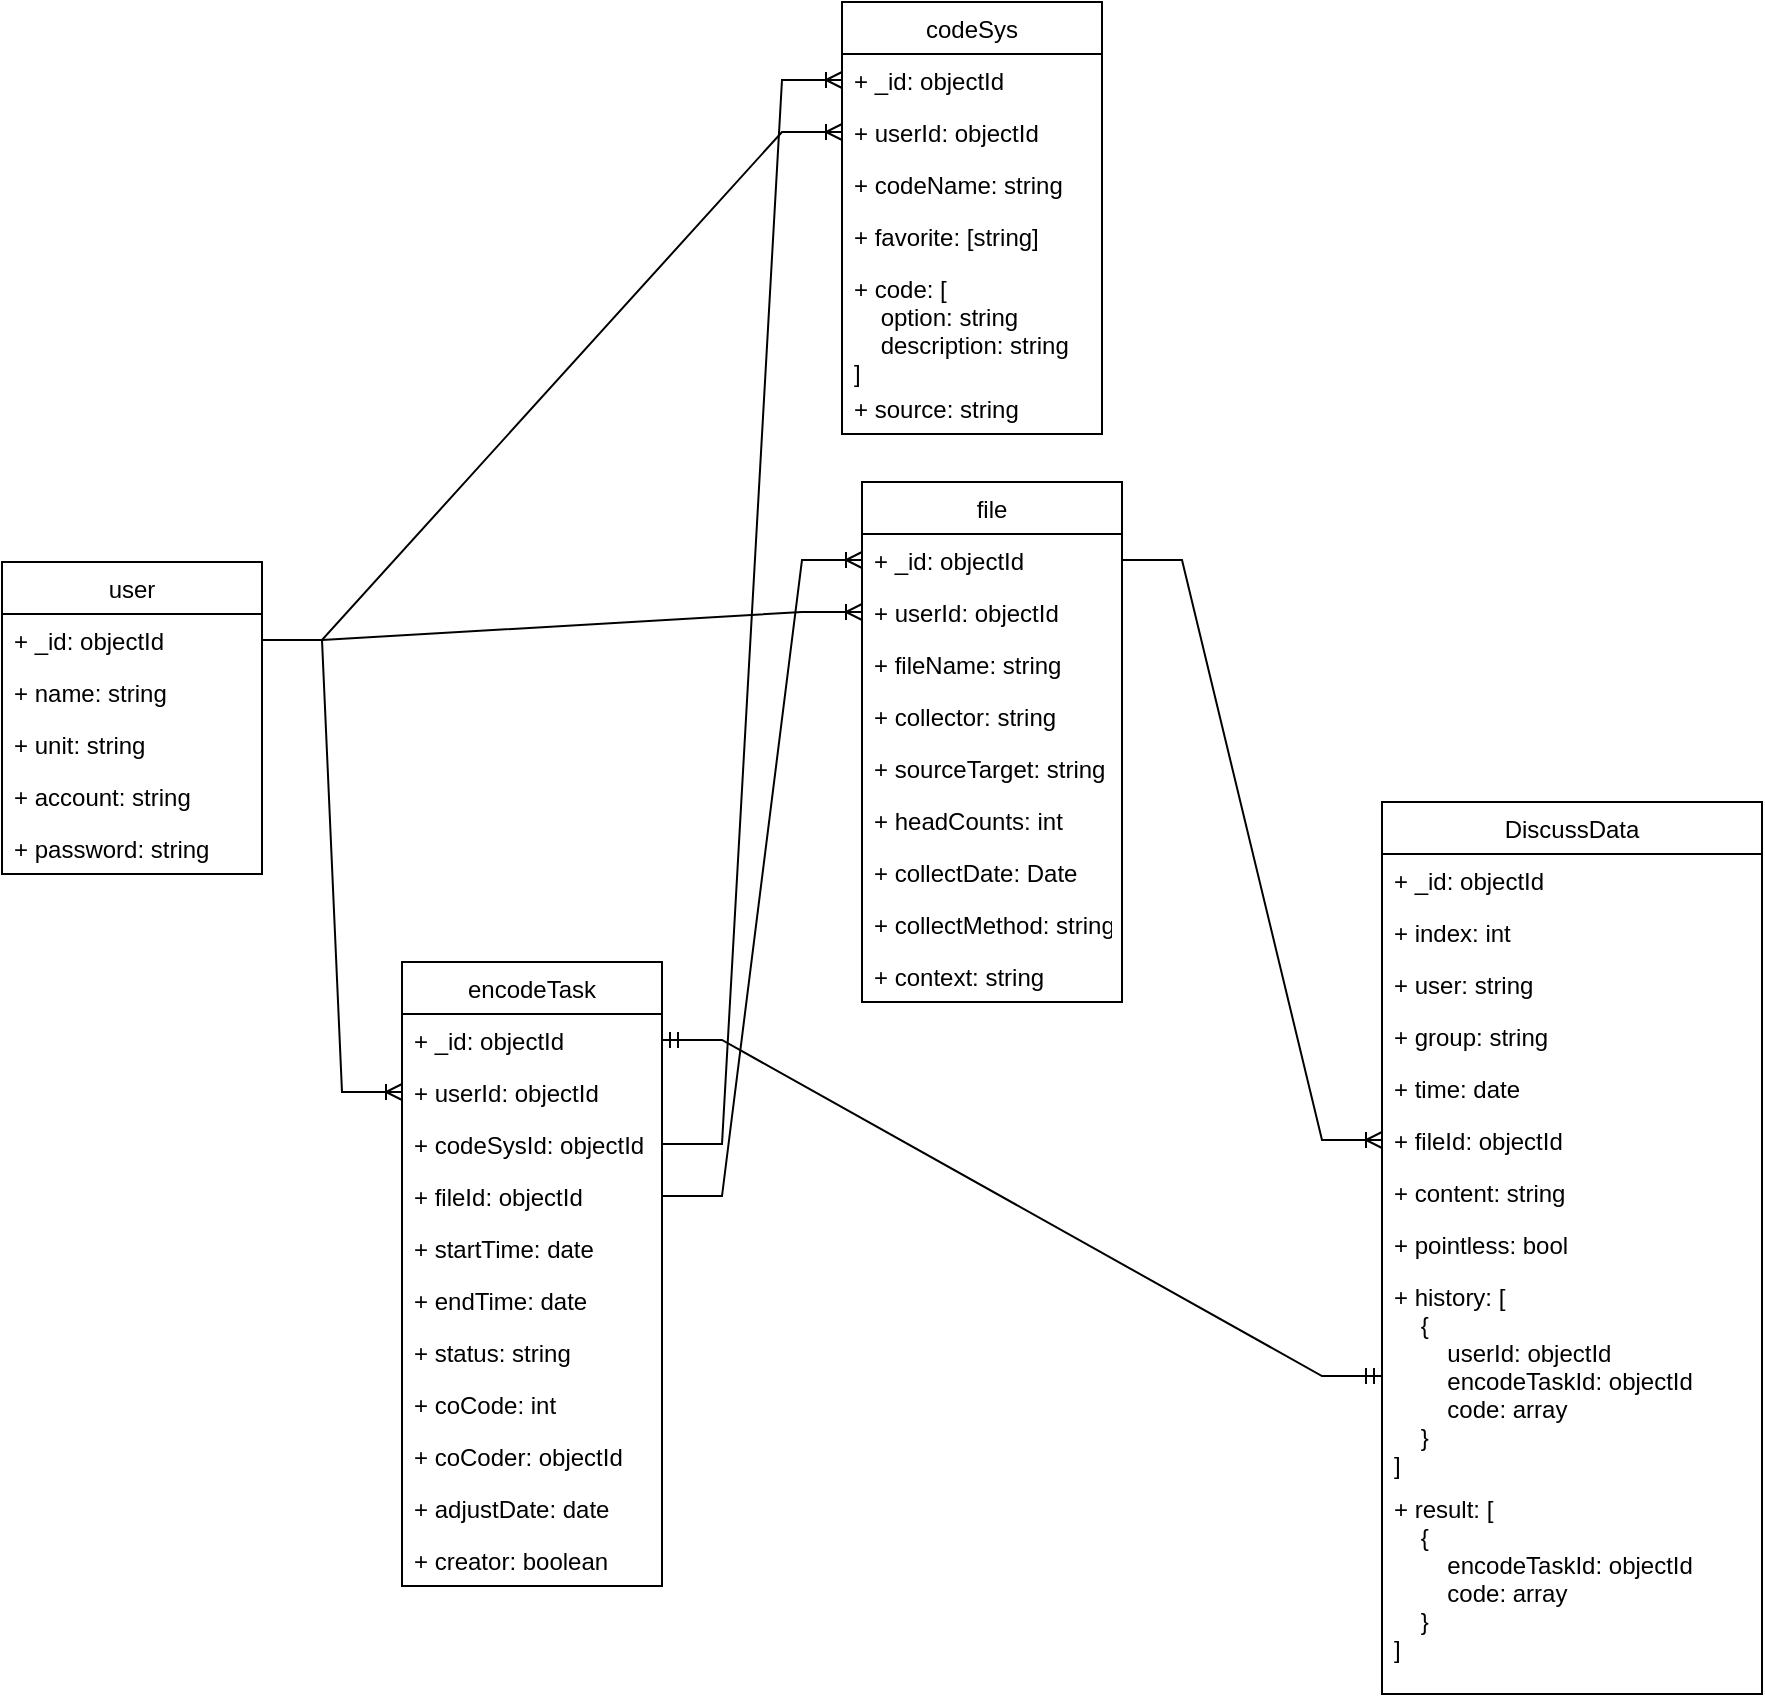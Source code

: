 <mxfile version="18.1.3" type="device"><diagram id="9LtvtnK_vuD1qdR1Dt2F" name="Page-1"><mxGraphModel dx="765" dy="1941" grid="1" gridSize="10" guides="1" tooltips="1" connect="1" arrows="1" fold="1" page="1" pageScale="1" pageWidth="1200" pageHeight="1600" math="0" shadow="0"><root><mxCell id="0"/><mxCell id="1" parent="0"/><mxCell id="lstrB5G8pz6xByOhNZ_a-1" value="user" style="swimlane;fontStyle=0;childLayout=stackLayout;horizontal=1;startSize=26;fillColor=none;horizontalStack=0;resizeParent=1;resizeParentMax=0;resizeLast=0;collapsible=1;marginBottom=0;" parent="1" vertex="1"><mxGeometry x="170" y="-360" width="130" height="156" as="geometry"><mxRectangle x="170" y="-360" width="60" height="26" as="alternateBounds"/></mxGeometry></mxCell><mxCell id="ur15PfgtXICbPJW2Xm9g-8" value="+ _id: objectId" style="text;strokeColor=none;fillColor=none;align=left;verticalAlign=top;spacingLeft=4;spacingRight=4;overflow=hidden;rotatable=0;points=[[0,0.5],[1,0.5]];portConstraint=eastwest;" parent="lstrB5G8pz6xByOhNZ_a-1" vertex="1"><mxGeometry y="26" width="130" height="26" as="geometry"/></mxCell><mxCell id="lstrB5G8pz6xByOhNZ_a-2" value="+ name: string" style="text;strokeColor=none;fillColor=none;align=left;verticalAlign=top;spacingLeft=4;spacingRight=4;overflow=hidden;rotatable=0;points=[[0,0.5],[1,0.5]];portConstraint=eastwest;" parent="lstrB5G8pz6xByOhNZ_a-1" vertex="1"><mxGeometry y="52" width="130" height="26" as="geometry"/></mxCell><mxCell id="lstrB5G8pz6xByOhNZ_a-6" value="+ unit: string" style="text;strokeColor=none;fillColor=none;align=left;verticalAlign=top;spacingLeft=4;spacingRight=4;overflow=hidden;rotatable=0;points=[[0,0.5],[1,0.5]];portConstraint=eastwest;" parent="lstrB5G8pz6xByOhNZ_a-1" vertex="1"><mxGeometry y="78" width="130" height="26" as="geometry"/></mxCell><mxCell id="lstrB5G8pz6xByOhNZ_a-3" value="+ account: string" style="text;strokeColor=none;fillColor=none;align=left;verticalAlign=top;spacingLeft=4;spacingRight=4;overflow=hidden;rotatable=0;points=[[0,0.5],[1,0.5]];portConstraint=eastwest;" parent="lstrB5G8pz6xByOhNZ_a-1" vertex="1"><mxGeometry y="104" width="130" height="26" as="geometry"/></mxCell><mxCell id="lstrB5G8pz6xByOhNZ_a-5" value="+ password: string" style="text;strokeColor=none;fillColor=none;align=left;verticalAlign=top;spacingLeft=4;spacingRight=4;overflow=hidden;rotatable=0;points=[[0,0.5],[1,0.5]];portConstraint=eastwest;" parent="lstrB5G8pz6xByOhNZ_a-1" vertex="1"><mxGeometry y="130" width="130" height="26" as="geometry"/></mxCell><mxCell id="lstrB5G8pz6xByOhNZ_a-7" value="file" style="swimlane;fontStyle=0;childLayout=stackLayout;horizontal=1;startSize=26;fillColor=none;horizontalStack=0;resizeParent=1;resizeParentMax=0;resizeLast=0;collapsible=1;marginBottom=0;" parent="1" vertex="1"><mxGeometry x="600" y="-400" width="130" height="260" as="geometry"><mxRectangle x="170" y="-360" width="60" height="26" as="alternateBounds"/></mxGeometry></mxCell><mxCell id="ur15PfgtXICbPJW2Xm9g-9" value="+ _id: objectId" style="text;strokeColor=none;fillColor=none;align=left;verticalAlign=top;spacingLeft=4;spacingRight=4;overflow=hidden;rotatable=0;points=[[0,0.5],[1,0.5]];portConstraint=eastwest;" parent="lstrB5G8pz6xByOhNZ_a-7" vertex="1"><mxGeometry y="26" width="130" height="26" as="geometry"/></mxCell><mxCell id="lstrB5G8pz6xByOhNZ_a-8" value="+ userId: objectId" style="text;strokeColor=none;fillColor=none;align=left;verticalAlign=top;spacingLeft=4;spacingRight=4;overflow=hidden;rotatable=0;points=[[0,0.5],[1,0.5]];portConstraint=eastwest;" parent="lstrB5G8pz6xByOhNZ_a-7" vertex="1"><mxGeometry y="52" width="130" height="26" as="geometry"/></mxCell><mxCell id="lstrB5G8pz6xByOhNZ_a-9" value="+ fileName: string" style="text;strokeColor=none;fillColor=none;align=left;verticalAlign=top;spacingLeft=4;spacingRight=4;overflow=hidden;rotatable=0;points=[[0,0.5],[1,0.5]];portConstraint=eastwest;" parent="lstrB5G8pz6xByOhNZ_a-7" vertex="1"><mxGeometry y="78" width="130" height="26" as="geometry"/></mxCell><mxCell id="lstrB5G8pz6xByOhNZ_a-10" value="+ collector: string" style="text;strokeColor=none;fillColor=none;align=left;verticalAlign=top;spacingLeft=4;spacingRight=4;overflow=hidden;rotatable=0;points=[[0,0.5],[1,0.5]];portConstraint=eastwest;" parent="lstrB5G8pz6xByOhNZ_a-7" vertex="1"><mxGeometry y="104" width="130" height="26" as="geometry"/></mxCell><mxCell id="lstrB5G8pz6xByOhNZ_a-11" value="+ sourceTarget: string" style="text;strokeColor=none;fillColor=none;align=left;verticalAlign=top;spacingLeft=4;spacingRight=4;overflow=hidden;rotatable=0;points=[[0,0.5],[1,0.5]];portConstraint=eastwest;" parent="lstrB5G8pz6xByOhNZ_a-7" vertex="1"><mxGeometry y="130" width="130" height="26" as="geometry"/></mxCell><mxCell id="lstrB5G8pz6xByOhNZ_a-13" value="+ headCounts: int" style="text;strokeColor=none;fillColor=none;align=left;verticalAlign=top;spacingLeft=4;spacingRight=4;overflow=hidden;rotatable=0;points=[[0,0.5],[1,0.5]];portConstraint=eastwest;" parent="lstrB5G8pz6xByOhNZ_a-7" vertex="1"><mxGeometry y="156" width="130" height="26" as="geometry"/></mxCell><mxCell id="lstrB5G8pz6xByOhNZ_a-14" value="+ collectDate: Date" style="text;strokeColor=none;fillColor=none;align=left;verticalAlign=top;spacingLeft=4;spacingRight=4;overflow=hidden;rotatable=0;points=[[0,0.5],[1,0.5]];portConstraint=eastwest;" parent="lstrB5G8pz6xByOhNZ_a-7" vertex="1"><mxGeometry y="182" width="130" height="26" as="geometry"/></mxCell><mxCell id="lstrB5G8pz6xByOhNZ_a-15" value="+ collectMethod: string" style="text;strokeColor=none;fillColor=none;align=left;verticalAlign=top;spacingLeft=4;spacingRight=4;overflow=hidden;rotatable=0;points=[[0,0.5],[1,0.5]];portConstraint=eastwest;" parent="lstrB5G8pz6xByOhNZ_a-7" vertex="1"><mxGeometry y="208" width="130" height="26" as="geometry"/></mxCell><mxCell id="lstrB5G8pz6xByOhNZ_a-16" value="+ context: string" style="text;strokeColor=none;fillColor=none;align=left;verticalAlign=top;spacingLeft=4;spacingRight=4;overflow=hidden;rotatable=0;points=[[0,0.5],[1,0.5]];portConstraint=eastwest;" parent="lstrB5G8pz6xByOhNZ_a-7" vertex="1"><mxGeometry y="234" width="130" height="26" as="geometry"/></mxCell><mxCell id="ur15PfgtXICbPJW2Xm9g-2" value="" style="edgeStyle=entityRelationEdgeStyle;fontSize=12;html=1;endArrow=ERoneToMany;rounded=0;exitX=1;exitY=0.5;exitDx=0;exitDy=0;entryX=0;entryY=0.5;entryDx=0;entryDy=0;" parent="1" source="ur15PfgtXICbPJW2Xm9g-8" target="lstrB5G8pz6xByOhNZ_a-8" edge="1"><mxGeometry width="100" height="100" relative="1" as="geometry"><mxPoint x="290" y="-140" as="sourcePoint"/><mxPoint x="410" y="-260" as="targetPoint"/></mxGeometry></mxCell><mxCell id="ur15PfgtXICbPJW2Xm9g-10" value="codeSys" style="swimlane;fontStyle=0;childLayout=stackLayout;horizontal=1;startSize=26;fillColor=none;horizontalStack=0;resizeParent=1;resizeParentMax=0;resizeLast=0;collapsible=1;marginBottom=0;" parent="1" vertex="1"><mxGeometry x="590" y="-640" width="130" height="216" as="geometry"><mxRectangle x="170" y="-360" width="60" height="26" as="alternateBounds"/></mxGeometry></mxCell><mxCell id="ur15PfgtXICbPJW2Xm9g-11" value="+ _id: objectId" style="text;strokeColor=none;fillColor=none;align=left;verticalAlign=top;spacingLeft=4;spacingRight=4;overflow=hidden;rotatable=0;points=[[0,0.5],[1,0.5]];portConstraint=eastwest;" parent="ur15PfgtXICbPJW2Xm9g-10" vertex="1"><mxGeometry y="26" width="130" height="26" as="geometry"/></mxCell><mxCell id="ur15PfgtXICbPJW2Xm9g-12" value="+ userId: objectId" style="text;strokeColor=none;fillColor=none;align=left;verticalAlign=top;spacingLeft=4;spacingRight=4;overflow=hidden;rotatable=0;points=[[0,0.5],[1,0.5]];portConstraint=eastwest;" parent="ur15PfgtXICbPJW2Xm9g-10" vertex="1"><mxGeometry y="52" width="130" height="26" as="geometry"/></mxCell><mxCell id="ur15PfgtXICbPJW2Xm9g-13" value="+ codeName: string" style="text;strokeColor=none;fillColor=none;align=left;verticalAlign=top;spacingLeft=4;spacingRight=4;overflow=hidden;rotatable=0;points=[[0,0.5],[1,0.5]];portConstraint=eastwest;" parent="ur15PfgtXICbPJW2Xm9g-10" vertex="1"><mxGeometry y="78" width="130" height="26" as="geometry"/></mxCell><mxCell id="ur15PfgtXICbPJW2Xm9g-14" value="+ favorite: [string]" style="text;strokeColor=none;fillColor=none;align=left;verticalAlign=top;spacingLeft=4;spacingRight=4;overflow=hidden;rotatable=0;points=[[0,0.5],[1,0.5]];portConstraint=eastwest;" parent="ur15PfgtXICbPJW2Xm9g-10" vertex="1"><mxGeometry y="104" width="130" height="26" as="geometry"/></mxCell><mxCell id="ur15PfgtXICbPJW2Xm9g-15" value="+ code: [&#10;    option: string&#10;    description: string&#10;]" style="text;strokeColor=none;fillColor=none;align=left;verticalAlign=top;spacingLeft=4;spacingRight=4;overflow=hidden;rotatable=0;points=[[0,0.5],[1,0.5]];portConstraint=eastwest;" parent="ur15PfgtXICbPJW2Xm9g-10" vertex="1"><mxGeometry y="130" width="130" height="60" as="geometry"/></mxCell><mxCell id="ur15PfgtXICbPJW2Xm9g-16" value="+ source: string" style="text;strokeColor=none;fillColor=none;align=left;verticalAlign=top;spacingLeft=4;spacingRight=4;overflow=hidden;rotatable=0;points=[[0,0.5],[1,0.5]];portConstraint=eastwest;" parent="ur15PfgtXICbPJW2Xm9g-10" vertex="1"><mxGeometry y="190" width="130" height="26" as="geometry"/></mxCell><mxCell id="ur15PfgtXICbPJW2Xm9g-21" value="" style="edgeStyle=entityRelationEdgeStyle;fontSize=12;html=1;endArrow=ERoneToMany;rounded=0;exitX=1;exitY=0.5;exitDx=0;exitDy=0;entryX=0;entryY=0.5;entryDx=0;entryDy=0;" parent="1" source="ur15PfgtXICbPJW2Xm9g-8" target="ur15PfgtXICbPJW2Xm9g-12" edge="1"><mxGeometry width="100" height="100" relative="1" as="geometry"><mxPoint x="310" y="-311.0" as="sourcePoint"/><mxPoint x="370" y="-450" as="targetPoint"/></mxGeometry></mxCell><mxCell id="SkZlb1zQegsPxp5bSkNd-1" value="encodeTask" style="swimlane;fontStyle=0;childLayout=stackLayout;horizontal=1;startSize=26;fillColor=none;horizontalStack=0;resizeParent=1;resizeParentMax=0;resizeLast=0;collapsible=1;marginBottom=0;" parent="1" vertex="1"><mxGeometry x="370" y="-160" width="130" height="312" as="geometry"><mxRectangle x="360" y="-240" width="60" height="26" as="alternateBounds"/></mxGeometry></mxCell><mxCell id="SkZlb1zQegsPxp5bSkNd-2" value="+ _id: objectId" style="text;strokeColor=none;fillColor=none;align=left;verticalAlign=top;spacingLeft=4;spacingRight=4;overflow=hidden;rotatable=0;points=[[0,0.5],[1,0.5]];portConstraint=eastwest;" parent="SkZlb1zQegsPxp5bSkNd-1" vertex="1"><mxGeometry y="26" width="130" height="26" as="geometry"/></mxCell><mxCell id="SkZlb1zQegsPxp5bSkNd-3" value="+ userId: objectId" style="text;strokeColor=none;fillColor=none;align=left;verticalAlign=top;spacingLeft=4;spacingRight=4;overflow=hidden;rotatable=0;points=[[0,0.5],[1,0.5]];portConstraint=eastwest;" parent="SkZlb1zQegsPxp5bSkNd-1" vertex="1"><mxGeometry y="52" width="130" height="26" as="geometry"/></mxCell><mxCell id="wevNexDNTHu1LZIKQSSb-1" value="+ codeSysId: objectId" style="text;strokeColor=none;fillColor=none;align=left;verticalAlign=top;spacingLeft=4;spacingRight=4;overflow=hidden;rotatable=0;points=[[0,0.5],[1,0.5]];portConstraint=eastwest;" parent="SkZlb1zQegsPxp5bSkNd-1" vertex="1"><mxGeometry y="78" width="130" height="26" as="geometry"/></mxCell><mxCell id="SkZlb1zQegsPxp5bSkNd-4" value="+ fileId: objectId" style="text;strokeColor=none;fillColor=none;align=left;verticalAlign=top;spacingLeft=4;spacingRight=4;overflow=hidden;rotatable=0;points=[[0,0.5],[1,0.5]];portConstraint=eastwest;" parent="SkZlb1zQegsPxp5bSkNd-1" vertex="1"><mxGeometry y="104" width="130" height="26" as="geometry"/></mxCell><mxCell id="SkZlb1zQegsPxp5bSkNd-10" value="+ startTime: date" style="text;strokeColor=none;fillColor=none;align=left;verticalAlign=top;spacingLeft=4;spacingRight=4;overflow=hidden;rotatable=0;points=[[0,0.5],[1,0.5]];portConstraint=eastwest;" parent="SkZlb1zQegsPxp5bSkNd-1" vertex="1"><mxGeometry y="130" width="130" height="26" as="geometry"/></mxCell><mxCell id="SkZlb1zQegsPxp5bSkNd-11" value="+ endTime: date" style="text;strokeColor=none;fillColor=none;align=left;verticalAlign=top;spacingLeft=4;spacingRight=4;overflow=hidden;rotatable=0;points=[[0,0.5],[1,0.5]];portConstraint=eastwest;" parent="SkZlb1zQegsPxp5bSkNd-1" vertex="1"><mxGeometry y="156" width="130" height="26" as="geometry"/></mxCell><mxCell id="SkZlb1zQegsPxp5bSkNd-28" value="+ status: string" style="text;strokeColor=none;fillColor=none;align=left;verticalAlign=top;spacingLeft=4;spacingRight=4;overflow=hidden;rotatable=0;points=[[0,0.5],[1,0.5]];portConstraint=eastwest;" parent="SkZlb1zQegsPxp5bSkNd-1" vertex="1"><mxGeometry y="182" width="130" height="26" as="geometry"/></mxCell><mxCell id="SkZlb1zQegsPxp5bSkNd-29" value="+ coCode: int" style="text;strokeColor=none;fillColor=none;align=left;verticalAlign=top;spacingLeft=4;spacingRight=4;overflow=hidden;rotatable=0;points=[[0,0.5],[1,0.5]];portConstraint=eastwest;" parent="SkZlb1zQegsPxp5bSkNd-1" vertex="1"><mxGeometry y="208" width="130" height="26" as="geometry"/></mxCell><mxCell id="1taZdCQGLQqZcJ6z1O_o-1" value="+ coCoder: objectId" style="text;strokeColor=none;fillColor=none;align=left;verticalAlign=top;spacingLeft=4;spacingRight=4;overflow=hidden;rotatable=0;points=[[0,0.5],[1,0.5]];portConstraint=eastwest;" parent="SkZlb1zQegsPxp5bSkNd-1" vertex="1"><mxGeometry y="234" width="130" height="26" as="geometry"/></mxCell><mxCell id="wevNexDNTHu1LZIKQSSb-6" value="+ adjustDate: date " style="text;strokeColor=none;fillColor=none;align=left;verticalAlign=top;spacingLeft=4;spacingRight=4;overflow=hidden;rotatable=0;points=[[0,0.5],[1,0.5]];portConstraint=eastwest;" parent="SkZlb1zQegsPxp5bSkNd-1" vertex="1"><mxGeometry y="260" width="130" height="26" as="geometry"/></mxCell><mxCell id="SkZlb1zQegsPxp5bSkNd-30" value="+ creator: boolean" style="text;strokeColor=none;fillColor=none;align=left;verticalAlign=top;spacingLeft=4;spacingRight=4;overflow=hidden;rotatable=0;points=[[0,0.5],[1,0.5]];portConstraint=eastwest;" parent="SkZlb1zQegsPxp5bSkNd-1" vertex="1"><mxGeometry y="286" width="130" height="26" as="geometry"/></mxCell><mxCell id="SkZlb1zQegsPxp5bSkNd-12" value="" style="edgeStyle=entityRelationEdgeStyle;fontSize=12;html=1;endArrow=ERoneToMany;rounded=0;entryX=0;entryY=0.5;entryDx=0;entryDy=0;exitX=1;exitY=0.5;exitDx=0;exitDy=0;" parent="1" source="ur15PfgtXICbPJW2Xm9g-8" target="SkZlb1zQegsPxp5bSkNd-3" edge="1"><mxGeometry width="100" height="100" relative="1" as="geometry"><mxPoint x="300" y="-185" as="sourcePoint"/><mxPoint x="430" y="-190.0" as="targetPoint"/></mxGeometry></mxCell><mxCell id="SkZlb1zQegsPxp5bSkNd-16" value="DiscussData" style="swimlane;fontStyle=0;childLayout=stackLayout;horizontal=1;startSize=26;fillColor=none;horizontalStack=0;resizeParent=1;resizeParentMax=0;resizeLast=0;collapsible=1;marginBottom=0;" parent="1" vertex="1"><mxGeometry x="860" y="-240" width="190" height="446" as="geometry"><mxRectangle x="170" y="-360" width="60" height="26" as="alternateBounds"/></mxGeometry></mxCell><mxCell id="SkZlb1zQegsPxp5bSkNd-17" value="+ _id: objectId" style="text;strokeColor=none;fillColor=none;align=left;verticalAlign=top;spacingLeft=4;spacingRight=4;overflow=hidden;rotatable=0;points=[[0,0.5],[1,0.5]];portConstraint=eastwest;" parent="SkZlb1zQegsPxp5bSkNd-16" vertex="1"><mxGeometry y="26" width="190" height="26" as="geometry"/></mxCell><mxCell id="EFw8Slf-ggNhz5L6OkqP-1" value="+ index: int" style="text;strokeColor=none;fillColor=none;align=left;verticalAlign=top;spacingLeft=4;spacingRight=4;overflow=hidden;rotatable=0;points=[[0,0.5],[1,0.5]];portConstraint=eastwest;" parent="SkZlb1zQegsPxp5bSkNd-16" vertex="1"><mxGeometry y="52" width="190" height="26" as="geometry"/></mxCell><mxCell id="EFw8Slf-ggNhz5L6OkqP-4" value="+ user: string" style="text;strokeColor=none;fillColor=none;align=left;verticalAlign=top;spacingLeft=4;spacingRight=4;overflow=hidden;rotatable=0;points=[[0,0.5],[1,0.5]];portConstraint=eastwest;" parent="SkZlb1zQegsPxp5bSkNd-16" vertex="1"><mxGeometry y="78" width="190" height="26" as="geometry"/></mxCell><mxCell id="EFw8Slf-ggNhz5L6OkqP-2" value="+ group: string" style="text;strokeColor=none;fillColor=none;align=left;verticalAlign=top;spacingLeft=4;spacingRight=4;overflow=hidden;rotatable=0;points=[[0,0.5],[1,0.5]];portConstraint=eastwest;" parent="SkZlb1zQegsPxp5bSkNd-16" vertex="1"><mxGeometry y="104" width="190" height="26" as="geometry"/></mxCell><mxCell id="EFw8Slf-ggNhz5L6OkqP-3" value="+ time: date" style="text;strokeColor=none;fillColor=none;align=left;verticalAlign=top;spacingLeft=4;spacingRight=4;overflow=hidden;rotatable=0;points=[[0,0.5],[1,0.5]];portConstraint=eastwest;" parent="SkZlb1zQegsPxp5bSkNd-16" vertex="1"><mxGeometry y="130" width="190" height="26" as="geometry"/></mxCell><mxCell id="SkZlb1zQegsPxp5bSkNd-18" value="+ fileId: objectId" style="text;strokeColor=none;fillColor=none;align=left;verticalAlign=top;spacingLeft=4;spacingRight=4;overflow=hidden;rotatable=0;points=[[0,0.5],[1,0.5]];portConstraint=eastwest;" parent="SkZlb1zQegsPxp5bSkNd-16" vertex="1"><mxGeometry y="156" width="190" height="26" as="geometry"/></mxCell><mxCell id="SkZlb1zQegsPxp5bSkNd-19" value="+ content: string" style="text;strokeColor=none;fillColor=none;align=left;verticalAlign=top;spacingLeft=4;spacingRight=4;overflow=hidden;rotatable=0;points=[[0,0.5],[1,0.5]];portConstraint=eastwest;" parent="SkZlb1zQegsPxp5bSkNd-16" vertex="1"><mxGeometry y="182" width="190" height="26" as="geometry"/></mxCell><mxCell id="7HLcxfJd_dSz_3G-qRso-1" value="+ pointless: bool" style="text;strokeColor=none;fillColor=none;align=left;verticalAlign=top;spacingLeft=4;spacingRight=4;overflow=hidden;rotatable=0;points=[[0,0.5],[1,0.5]];portConstraint=eastwest;" vertex="1" parent="SkZlb1zQegsPxp5bSkNd-16"><mxGeometry y="208" width="190" height="26" as="geometry"/></mxCell><mxCell id="SkZlb1zQegsPxp5bSkNd-27" value="+ history: [&#10;    {&#10;        userId: objectId&#10;        encodeTaskId: objectId&#10;        code: array&#10;    }&#10;]" style="text;strokeColor=none;fillColor=none;align=left;verticalAlign=top;spacingLeft=4;spacingRight=4;overflow=hidden;rotatable=0;points=[[0,0.5],[1,0.5]];portConstraint=eastwest;" parent="SkZlb1zQegsPxp5bSkNd-16" vertex="1"><mxGeometry y="234" width="190" height="106" as="geometry"/></mxCell><mxCell id="wevNexDNTHu1LZIKQSSb-7" value="+ result: [&#10;    {&#10;        encodeTaskId: objectId&#10;        code: array&#10;    }&#10;]" style="text;strokeColor=none;fillColor=none;align=left;verticalAlign=top;spacingLeft=4;spacingRight=4;overflow=hidden;rotatable=0;points=[[0,0.5],[1,0.5]];portConstraint=eastwest;" parent="SkZlb1zQegsPxp5bSkNd-16" vertex="1"><mxGeometry y="340" width="190" height="106" as="geometry"/></mxCell><mxCell id="SkZlb1zQegsPxp5bSkNd-31" value="" style="edgeStyle=entityRelationEdgeStyle;fontSize=12;html=1;endArrow=ERoneToMany;rounded=0;exitX=1;exitY=0.5;exitDx=0;exitDy=0;entryX=0;entryY=0.5;entryDx=0;entryDy=0;" parent="1" source="ur15PfgtXICbPJW2Xm9g-9" target="SkZlb1zQegsPxp5bSkNd-18" edge="1"><mxGeometry width="100" height="100" relative="1" as="geometry"><mxPoint x="750" y="-180" as="sourcePoint"/><mxPoint x="850" y="-280" as="targetPoint"/></mxGeometry></mxCell><mxCell id="SkZlb1zQegsPxp5bSkNd-32" value="" style="edgeStyle=entityRelationEdgeStyle;fontSize=12;html=1;endArrow=ERmandOne;startArrow=ERmandOne;rounded=0;entryX=0;entryY=0.5;entryDx=0;entryDy=0;" parent="1" source="SkZlb1zQegsPxp5bSkNd-2" target="SkZlb1zQegsPxp5bSkNd-27" edge="1"><mxGeometry width="100" height="100" relative="1" as="geometry"><mxPoint x="530" y="-90" as="sourcePoint"/><mxPoint x="690" y="-100" as="targetPoint"/></mxGeometry></mxCell><mxCell id="wevNexDNTHu1LZIKQSSb-3" value="" style="edgeStyle=entityRelationEdgeStyle;fontSize=12;html=1;endArrow=ERoneToMany;rounded=0;exitX=1;exitY=0.5;exitDx=0;exitDy=0;entryX=0;entryY=0.5;entryDx=0;entryDy=0;" parent="1" source="SkZlb1zQegsPxp5bSkNd-4" target="ur15PfgtXICbPJW2Xm9g-9" edge="1"><mxGeometry width="100" height="100" relative="1" as="geometry"><mxPoint x="310" y="-311.0" as="sourcePoint"/><mxPoint x="610.0" y="-325.0" as="targetPoint"/></mxGeometry></mxCell><mxCell id="wevNexDNTHu1LZIKQSSb-4" value="" style="edgeStyle=entityRelationEdgeStyle;fontSize=12;html=1;endArrow=ERoneToMany;rounded=0;entryX=0;entryY=0.5;entryDx=0;entryDy=0;exitX=1;exitY=0.5;exitDx=0;exitDy=0;" parent="1" source="wevNexDNTHu1LZIKQSSb-1" target="ur15PfgtXICbPJW2Xm9g-11" edge="1"><mxGeometry width="100" height="100" relative="1" as="geometry"><mxPoint x="440" y="-50" as="sourcePoint"/><mxPoint x="590.0" y="-410.0" as="targetPoint"/></mxGeometry></mxCell></root></mxGraphModel></diagram></mxfile>